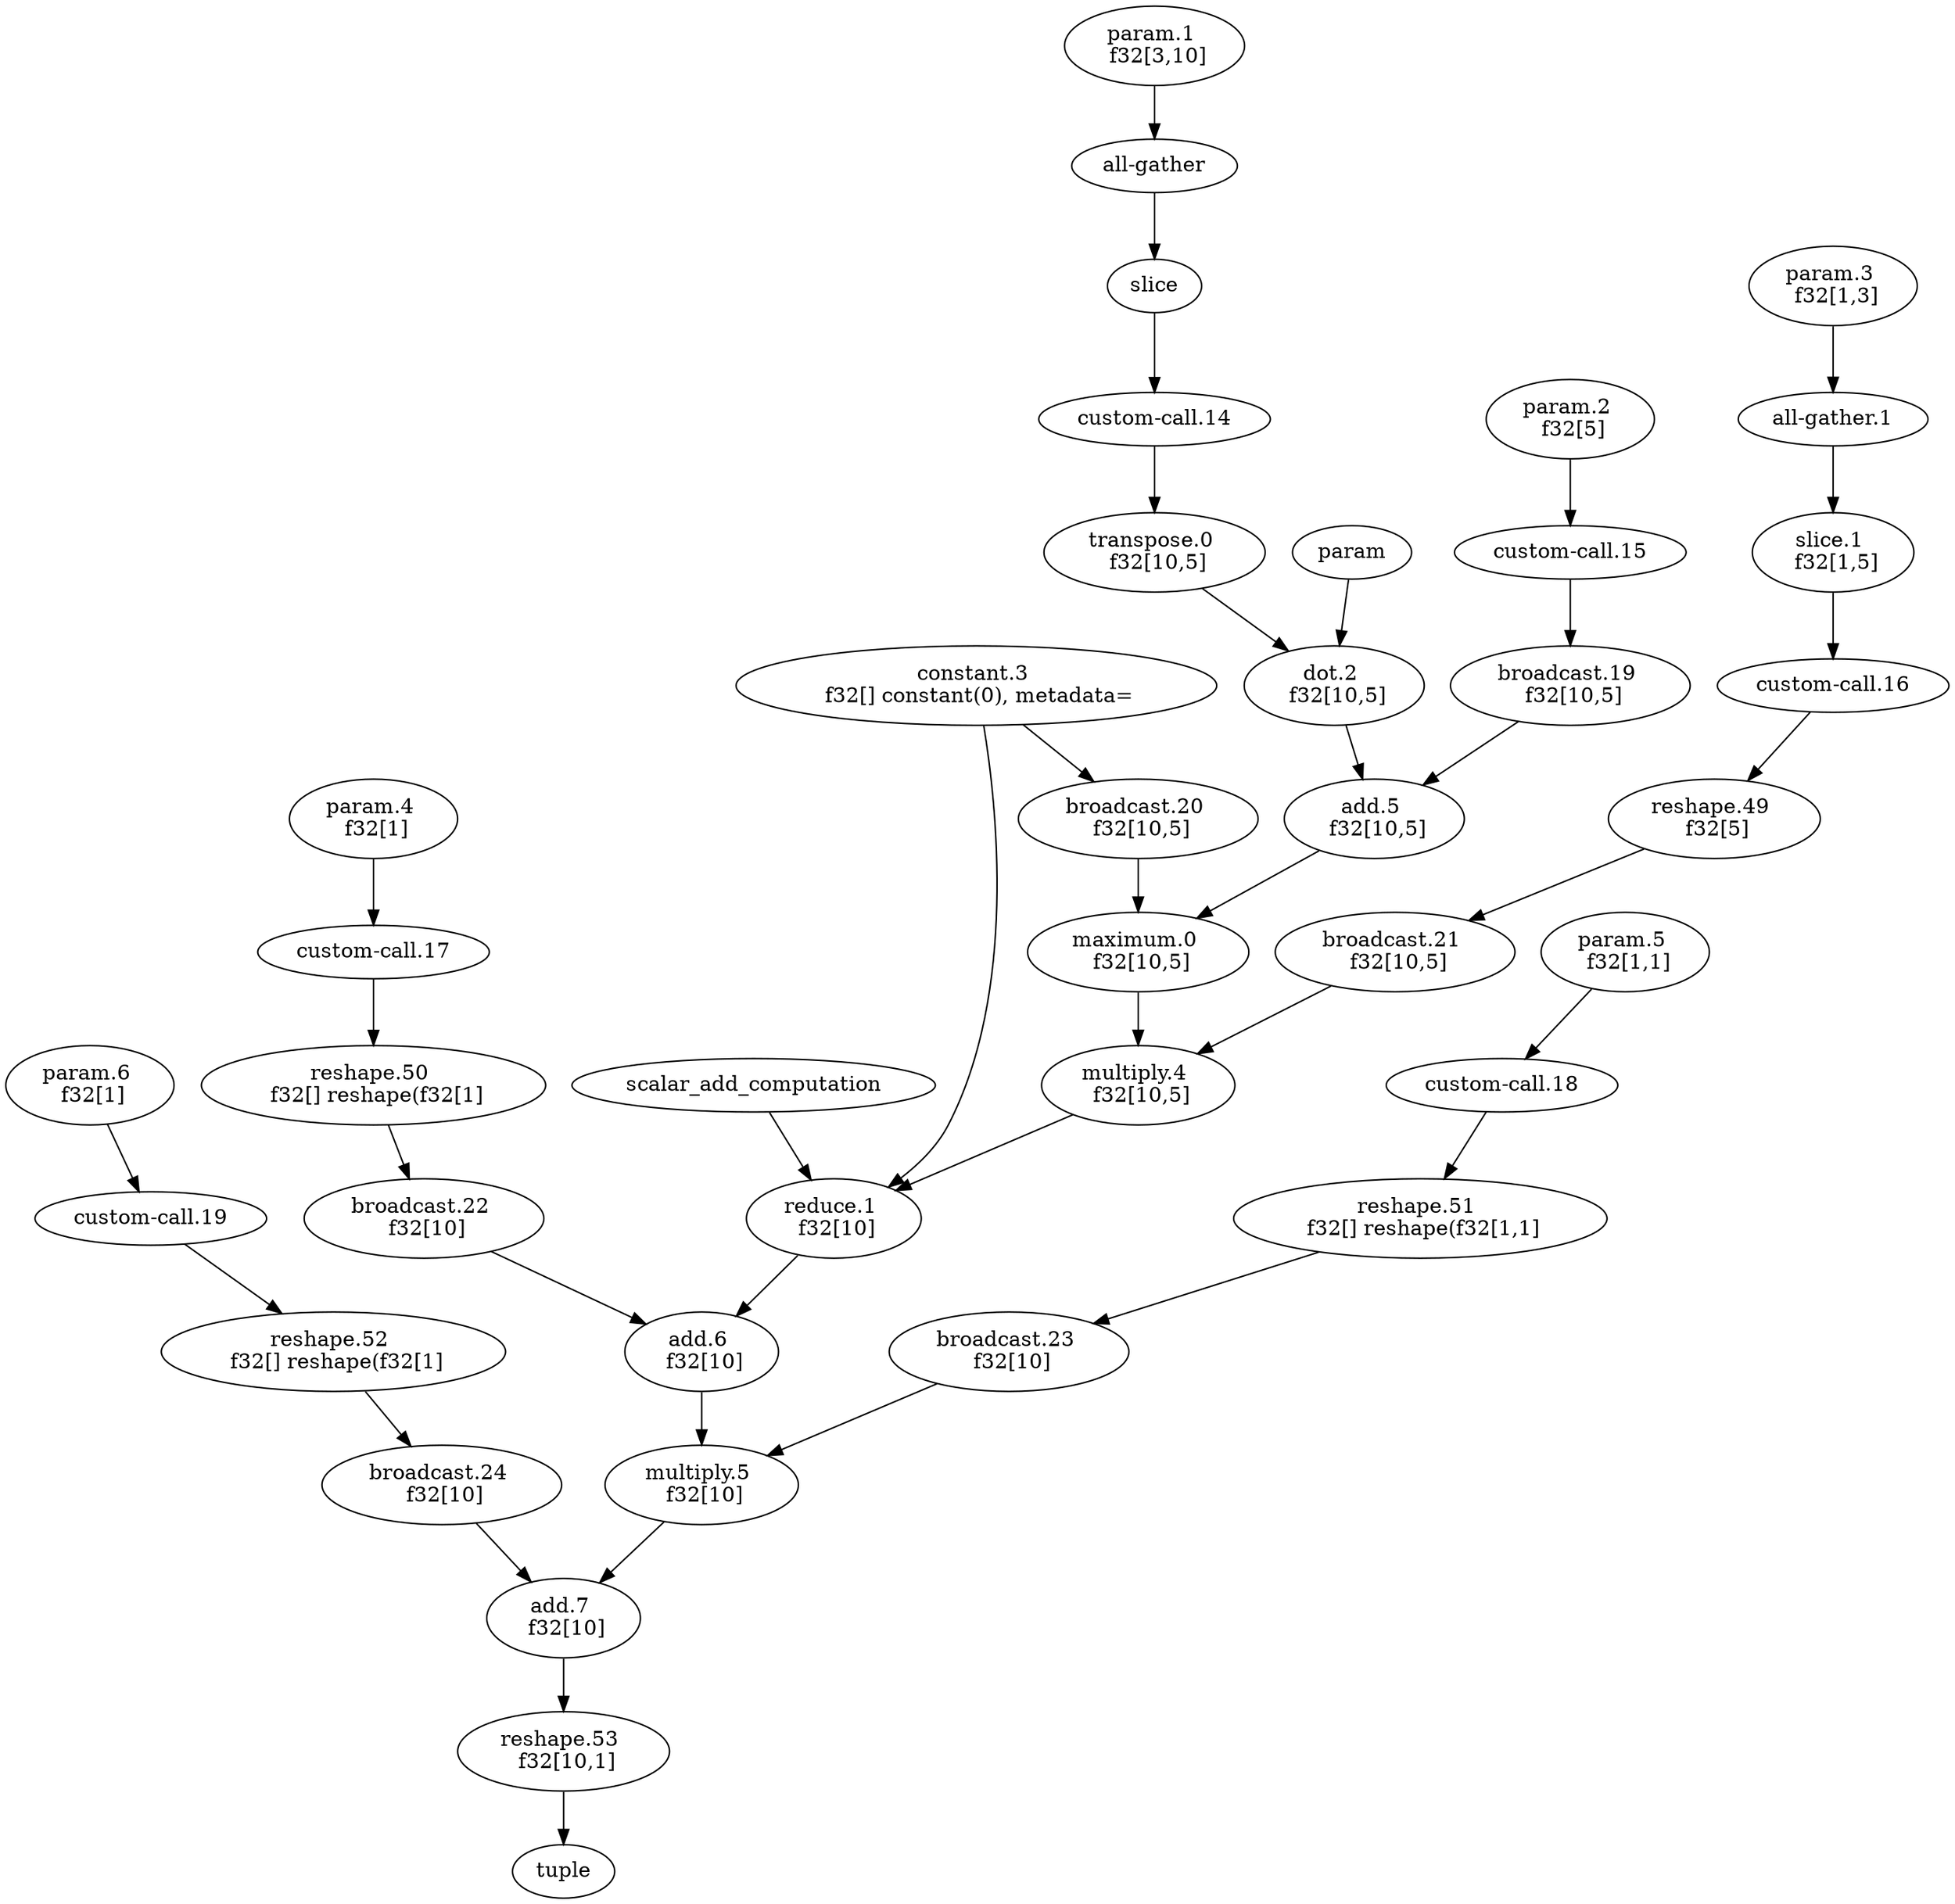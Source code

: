 digraph HloModule {
	"param.1" [label="param.1 \n f32[3,10]"];
	"transpose.0" [label="transpose.0 \n f32[10,5]"];
	"dot.2" [label="dot.2 \n f32[10,5]"];
	"param.2" [label="param.2 \n f32[5]"];
	"broadcast.19" [label="broadcast.19 \n f32[10,5]"];
	"add.5" [label="add.5 \n f32[10,5]"];
	"constant.3" [label="constant.3 \n f32[] constant(0), metadata="];
	"broadcast.20" [label="broadcast.20 \n f32[10,5]"];
	"maximum.0" [label="maximum.0 \n f32[10,5]"];
	"param.3" [label="param.3 \n f32[1,3]"];
	"slice.1" [label="slice.1 \n f32[1,5]"];
	"reshape.49" [label="reshape.49 \n f32[5]"];
	"broadcast.21" [label="broadcast.21 \n f32[10,5]"];
	"multiply.4" [label="multiply.4 \n f32[10,5]"];
	"reduce.1" [label="reduce.1 \n f32[10]"];
	"param.4" [label="param.4 \n f32[1]"];
	"reshape.50" [label="reshape.50 \n f32[] reshape(f32[1]"];
	"broadcast.22" [label="broadcast.22 \n f32[10]"];
	"add.6" [label="add.6 \n f32[10]"];
	"param.5" [label="param.5 \n f32[1,1]"];
	"reshape.51" [label="reshape.51 \n f32[] reshape(f32[1,1]"];
	"broadcast.23" [label="broadcast.23 \n f32[10]"];
	"multiply.5" [label="multiply.5 \n f32[10]"];
	"param.6" [label="param.6 \n f32[1]"];
	"reshape.52" [label="reshape.52 \n f32[] reshape(f32[1]"];
	"broadcast.24" [label="broadcast.24 \n f32[10]"];
	"add.7" [label="add.7 \n f32[10]"];
	"reshape.53" [label="reshape.53 \n f32[10,1]"]; 
 	"param.1" -> "all-gather";
	"all-gather" -> "slice";
	"slice" -> "custom-call.14";
	"custom-call.14" -> "transpose.0";
	"param" -> "dot.2";
	"transpose.0" -> "dot.2";
	"param.2" -> "custom-call.15";
	"custom-call.15" -> "broadcast.19";
	"dot.2" -> "add.5";
	"broadcast.19" -> "add.5";
	"constant.3" -> "broadcast.20";
	"add.5" -> "maximum.0";
	"broadcast.20" -> "maximum.0";
	"param.3" -> "all-gather.1";
	"all-gather.1" -> "slice.1";
	"slice.1" -> "custom-call.16";
	"custom-call.16" -> "reshape.49";
	"reshape.49" -> "broadcast.21";
	"maximum.0" -> "multiply.4";
	"broadcast.21" -> "multiply.4";
	"multiply.4" -> "reduce.1";
	"constant.3" -> "reduce.1";
	"scalar_add_computation" -> "reduce.1";
	"param.4" -> "custom-call.17";
	"custom-call.17" -> "reshape.50";
	"reshape.50" -> "broadcast.22";
	"reduce.1" -> "add.6";
	"broadcast.22" -> "add.6";
	"param.5" -> "custom-call.18";
	"custom-call.18" -> "reshape.51";
	"reshape.51" -> "broadcast.23";
	"add.6" -> "multiply.5";
	"broadcast.23" -> "multiply.5";
	"param.6" -> "custom-call.19";
	"custom-call.19" -> "reshape.52";
	"reshape.52" -> "broadcast.24";
	"multiply.5" -> "add.7";
	"broadcast.24" -> "add.7";
	"add.7" -> "reshape.53";
	"reshape.53" -> "tuple";
}
